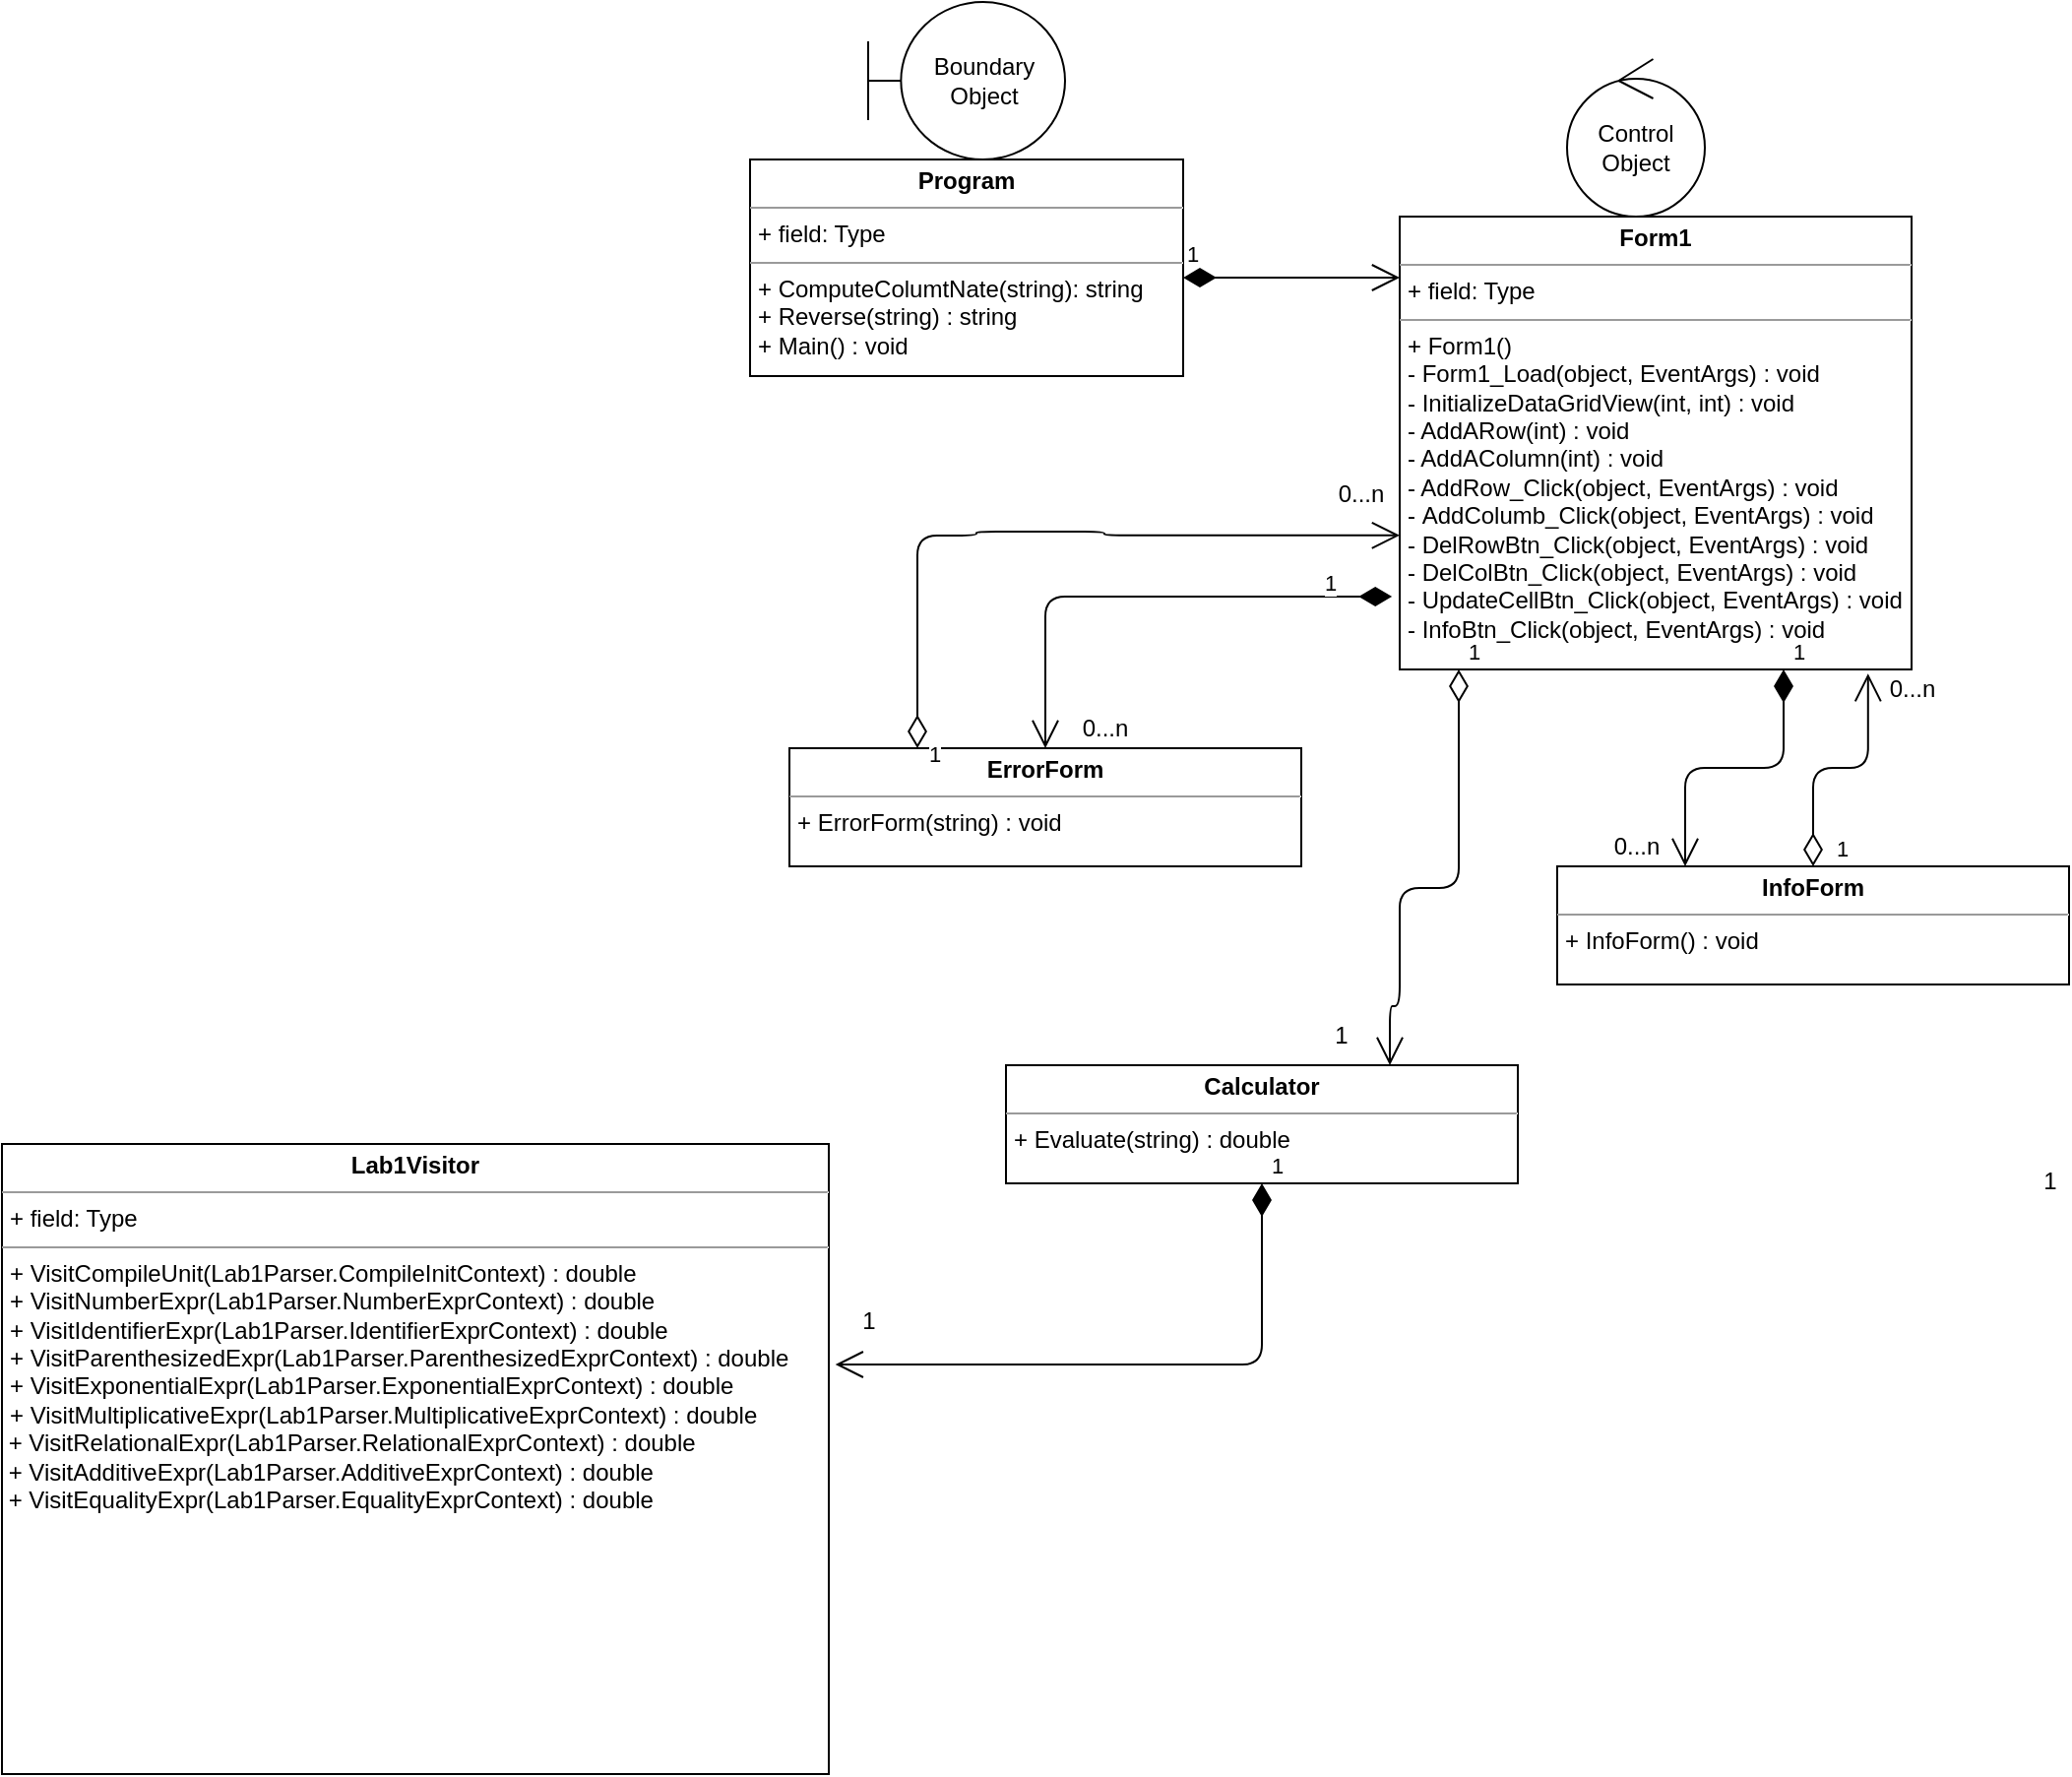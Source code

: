 <mxfile version="13.7.4" type="github">
  <diagram id="C5RBs43oDa-KdzZeNtuy" name="Page-1">
    <mxGraphModel dx="2698" dy="911" grid="1" gridSize="10" guides="1" tooltips="1" connect="1" arrows="1" fold="1" page="1" pageScale="1" pageWidth="827" pageHeight="1169" math="0" shadow="0">
      <root>
        <mxCell id="WIyWlLk6GJQsqaUBKTNV-0" />
        <mxCell id="WIyWlLk6GJQsqaUBKTNV-1" parent="WIyWlLk6GJQsqaUBKTNV-0" />
        <mxCell id="EiC5z9EAIgZ3hvvaGwU--0" value="&lt;p style=&quot;margin: 0px ; margin-top: 4px ; text-align: center&quot;&gt;&lt;b&gt;Program&lt;/b&gt;&lt;/p&gt;&lt;hr size=&quot;1&quot;&gt;&lt;p style=&quot;margin: 0px ; margin-left: 4px&quot;&gt;+ field: Type&lt;/p&gt;&lt;hr size=&quot;1&quot;&gt;&lt;p style=&quot;margin: 0px ; margin-left: 4px&quot;&gt;+ ComputeColumtNate(string): string&lt;/p&gt;&lt;p style=&quot;margin: 0px ; margin-left: 4px&quot;&gt;+ Reverse(string) : string&lt;/p&gt;&lt;p style=&quot;margin: 0px ; margin-left: 4px&quot;&gt;+ Main() : void&lt;/p&gt;" style="verticalAlign=top;align=left;overflow=fill;fontSize=12;fontFamily=Helvetica;html=1;" vertex="1" parent="WIyWlLk6GJQsqaUBKTNV-1">
          <mxGeometry x="50" y="150" width="220" height="110" as="geometry" />
        </mxCell>
        <mxCell id="EiC5z9EAIgZ3hvvaGwU--1" value="&lt;p style=&quot;margin: 0px ; margin-top: 4px ; text-align: center&quot;&gt;&lt;b&gt;Form1&lt;/b&gt;&lt;/p&gt;&lt;hr size=&quot;1&quot;&gt;&lt;p style=&quot;margin: 0px ; margin-left: 4px&quot;&gt;+ field: Type&lt;/p&gt;&lt;hr size=&quot;1&quot;&gt;&lt;p style=&quot;margin: 0px ; margin-left: 4px&quot;&gt;+ Form1()&lt;/p&gt;&lt;p style=&quot;margin: 0px ; margin-left: 4px&quot;&gt;&lt;span&gt;- Form1_Load(object, EventArgs) : void&lt;/span&gt;&lt;/p&gt;&lt;p style=&quot;margin: 0px ; margin-left: 4px&quot;&gt;- InitializeDataGridView(int, int) : void&lt;/p&gt;&lt;p style=&quot;margin: 0px ; margin-left: 4px&quot;&gt;- AddARow(int) : void&lt;/p&gt;&lt;p style=&quot;margin: 0px ; margin-left: 4px&quot;&gt;- AddAColumn(int) : void&lt;/p&gt;&lt;p style=&quot;margin: 0px ; margin-left: 4px&quot;&gt;- AddRow_Click(object, EventArgs) : void&lt;/p&gt;&lt;p style=&quot;margin: 0px ; margin-left: 4px&quot;&gt;-&amp;nbsp;&lt;span&gt;AddColumb_Click(object, EventArgs) : void&lt;/span&gt;&lt;/p&gt;&lt;div&gt;&lt;p style=&quot;margin: 0px 0px 0px 4px&quot;&gt;- DelRowBtn_Click(object, EventArgs) : void&lt;/p&gt;&lt;/div&gt;&lt;div&gt;&lt;div&gt;&lt;p style=&quot;margin: 0px 0px 0px 4px&quot;&gt;- DelColBtn_Click(object, EventArgs) : void&lt;/p&gt;&lt;div&gt;&lt;p style=&quot;margin: 0px 0px 0px 4px&quot;&gt;- UpdateCellBtn_Click(object, EventArgs) : void&lt;/p&gt;&lt;div&gt;&lt;p style=&quot;margin: 0px 0px 0px 4px&quot;&gt;- InfoBtn_Click(object, EventArgs) : void&lt;/p&gt;&lt;/div&gt;&lt;div&gt;&lt;br&gt;&lt;/div&gt;&lt;/div&gt;&lt;div&gt;&lt;br&gt;&lt;/div&gt;&lt;/div&gt;&lt;div&gt;&lt;br&gt;&lt;/div&gt;&lt;/div&gt;&lt;p style=&quot;margin: 0px ; margin-left: 4px&quot;&gt;&lt;br&gt;&lt;/p&gt;" style="verticalAlign=top;align=left;overflow=fill;fontSize=12;fontFamily=Helvetica;html=1;" vertex="1" parent="WIyWlLk6GJQsqaUBKTNV-1">
          <mxGeometry x="380" y="179" width="260" height="230" as="geometry" />
        </mxCell>
        <mxCell id="EiC5z9EAIgZ3hvvaGwU--2" value="&lt;p style=&quot;margin: 0px ; margin-top: 4px ; text-align: center&quot;&gt;&lt;b&gt;ErrorForm&lt;/b&gt;&lt;/p&gt;&lt;hr size=&quot;1&quot;&gt;&lt;p style=&quot;margin: 0px ; margin-left: 4px&quot;&gt;&lt;span&gt;+ ErrorForm(string) : void&lt;/span&gt;&lt;br&gt;&lt;/p&gt;&lt;p style=&quot;margin: 0px ; margin-left: 4px&quot;&gt;&lt;br&gt;&lt;/p&gt;&lt;div&gt;&lt;div&gt;&lt;br&gt;&lt;/div&gt;&lt;/div&gt;&lt;p style=&quot;margin: 0px ; margin-left: 4px&quot;&gt;&lt;br&gt;&lt;/p&gt;" style="verticalAlign=top;align=left;overflow=fill;fontSize=12;fontFamily=Helvetica;html=1;" vertex="1" parent="WIyWlLk6GJQsqaUBKTNV-1">
          <mxGeometry x="70" y="449" width="260" height="60" as="geometry" />
        </mxCell>
        <mxCell id="EiC5z9EAIgZ3hvvaGwU--3" value="&lt;p style=&quot;margin: 0px ; margin-top: 4px ; text-align: center&quot;&gt;&lt;b&gt;InfoForm&lt;/b&gt;&lt;/p&gt;&lt;hr size=&quot;1&quot;&gt;&lt;p style=&quot;margin: 0px ; margin-left: 4px&quot;&gt;&lt;span&gt;+ InfoForm() : void&lt;/span&gt;&lt;/p&gt;&lt;div&gt;&lt;div&gt;&lt;br&gt;&lt;/div&gt;&lt;/div&gt;&lt;p style=&quot;margin: 0px ; margin-left: 4px&quot;&gt;&lt;br&gt;&lt;/p&gt;" style="verticalAlign=top;align=left;overflow=fill;fontSize=12;fontFamily=Helvetica;html=1;" vertex="1" parent="WIyWlLk6GJQsqaUBKTNV-1">
          <mxGeometry x="460" y="509" width="260" height="60" as="geometry" />
        </mxCell>
        <mxCell id="EiC5z9EAIgZ3hvvaGwU--4" value="&lt;p style=&quot;margin: 0px ; margin-top: 4px ; text-align: center&quot;&gt;&lt;b&gt;Calculator&lt;/b&gt;&lt;/p&gt;&lt;hr size=&quot;1&quot;&gt;&lt;p style=&quot;margin: 0px ; margin-left: 4px&quot;&gt;&lt;span&gt;+ Evaluate(string) : double&lt;/span&gt;&lt;/p&gt;&lt;div&gt;&lt;div&gt;&lt;br&gt;&lt;/div&gt;&lt;/div&gt;&lt;p style=&quot;margin: 0px ; margin-left: 4px&quot;&gt;&lt;br&gt;&lt;/p&gt;" style="verticalAlign=top;align=left;overflow=fill;fontSize=12;fontFamily=Helvetica;html=1;" vertex="1" parent="WIyWlLk6GJQsqaUBKTNV-1">
          <mxGeometry x="180" y="610" width="260" height="60" as="geometry" />
        </mxCell>
        <mxCell id="EiC5z9EAIgZ3hvvaGwU--6" value="&lt;p style=&quot;margin: 0px ; margin-top: 4px ; text-align: center&quot;&gt;&lt;b&gt;Lab1Visitor&lt;/b&gt;&lt;/p&gt;&lt;hr size=&quot;1&quot;&gt;&lt;p style=&quot;margin: 0px ; margin-left: 4px&quot;&gt;+ field: Type&lt;/p&gt;&lt;hr size=&quot;1&quot;&gt;&lt;p style=&quot;margin: 0px ; margin-left: 4px&quot;&gt;+ VisitCompileUnit(Lab1Parser.CompileInitContext) : double&lt;/p&gt;&lt;p style=&quot;margin: 0px 0px 0px 4px&quot;&gt;+ VisitNumberExpr(Lab1Parser.NumberExprContext) : double&lt;/p&gt;&lt;p style=&quot;margin: 0px 0px 0px 4px&quot;&gt;+ VisitIdentifierExpr(Lab1Parser.IdentifierExprContext) : double&lt;/p&gt;&lt;p style=&quot;margin: 0px 0px 0px 4px&quot;&gt;+ VisitParenthesizedExpr(Lab1Parser.ParenthesizedExprContext) : double&lt;/p&gt;&lt;p style=&quot;margin: 0px 0px 0px 4px&quot;&gt;+ VisitExponentialExpr(Lab1Parser.ExponentialExprContext) : double&lt;/p&gt;&lt;p style=&quot;margin: 0px 0px 0px 4px&quot;&gt;+ VisitMultiplicativeExpr(Lab1Parser.MultiplicativeExprContext) : double&lt;/p&gt;&amp;nbsp;+ VisitRelationalExpr(Lab1Parser.RelationalExprContext) : double&lt;br class=&quot;Apple-interchange-newline&quot;&gt;&amp;nbsp;+ VisitAdditiveExpr(Lab1Parser.AdditiveExprContext) : double&lt;br&gt;&amp;nbsp;+ VisitEqualityExpr(Lab1Parser.EqualityExprContext) : double&lt;br&gt;&lt;div&gt;&lt;br&gt;&lt;/div&gt;&lt;div&gt;&lt;br&gt;&lt;/div&gt;&lt;div&gt;&lt;br&gt;&lt;/div&gt;&lt;div&gt;&lt;br&gt;&lt;/div&gt;" style="verticalAlign=top;align=left;overflow=fill;fontSize=12;fontFamily=Helvetica;html=1;" vertex="1" parent="WIyWlLk6GJQsqaUBKTNV-1">
          <mxGeometry x="-330" y="650" width="420" height="320" as="geometry" />
        </mxCell>
        <mxCell id="EiC5z9EAIgZ3hvvaGwU--7" value="1" style="endArrow=open;html=1;endSize=12;startArrow=diamondThin;startSize=14;startFill=1;edgeStyle=orthogonalEdgeStyle;align=left;verticalAlign=bottom;exitX=-0.015;exitY=0.839;exitDx=0;exitDy=0;exitPerimeter=0;" edge="1" parent="WIyWlLk6GJQsqaUBKTNV-1" source="EiC5z9EAIgZ3hvvaGwU--1" target="EiC5z9EAIgZ3hvvaGwU--2">
          <mxGeometry x="0.408" y="140" relative="1" as="geometry">
            <mxPoint x="290" y="369" as="sourcePoint" />
            <mxPoint x="310" y="455" as="targetPoint" />
            <mxPoint as="offset" />
          </mxGeometry>
        </mxCell>
        <mxCell id="EiC5z9EAIgZ3hvvaGwU--10" value="0...n" style="text;html=1;align=center;verticalAlign=middle;resizable=0;points=[];autosize=1;" vertex="1" parent="WIyWlLk6GJQsqaUBKTNV-1">
          <mxGeometry x="210" y="429" width="40" height="20" as="geometry" />
        </mxCell>
        <mxCell id="EiC5z9EAIgZ3hvvaGwU--11" value="1" style="endArrow=open;html=1;endSize=12;startArrow=diamondThin;startSize=14;startFill=0;edgeStyle=orthogonalEdgeStyle;align=left;verticalAlign=bottom;entryX=0;entryY=0.704;entryDx=0;entryDy=0;entryPerimeter=0;exitX=0.25;exitY=0;exitDx=0;exitDy=0;" edge="1" parent="WIyWlLk6GJQsqaUBKTNV-1" source="EiC5z9EAIgZ3hvvaGwU--2" target="EiC5z9EAIgZ3hvvaGwU--1">
          <mxGeometry x="-0.288" y="-121" relative="1" as="geometry">
            <mxPoint x="130" y="380" as="sourcePoint" />
            <mxPoint x="350" y="341" as="targetPoint" />
            <Array as="points">
              <mxPoint x="135" y="341" />
              <mxPoint x="165" y="341" />
              <mxPoint x="165" y="339" />
              <mxPoint x="230" y="339" />
              <mxPoint x="230" y="341" />
            </Array>
            <mxPoint x="-15" y="-1" as="offset" />
          </mxGeometry>
        </mxCell>
        <mxCell id="EiC5z9EAIgZ3hvvaGwU--12" value="0...n" style="text;html=1;align=center;verticalAlign=middle;resizable=0;points=[];autosize=1;" vertex="1" parent="WIyWlLk6GJQsqaUBKTNV-1">
          <mxGeometry x="340" y="310" width="40" height="20" as="geometry" />
        </mxCell>
        <mxCell id="EiC5z9EAIgZ3hvvaGwU--13" value="1" style="text;html=1;align=center;verticalAlign=middle;resizable=0;points=[];autosize=1;" vertex="1" parent="WIyWlLk6GJQsqaUBKTNV-1">
          <mxGeometry x="700" y="659" width="20" height="20" as="geometry" />
        </mxCell>
        <mxCell id="EiC5z9EAIgZ3hvvaGwU--14" value="1" style="endArrow=open;html=1;endSize=12;startArrow=diamondThin;startSize=14;startFill=1;edgeStyle=orthogonalEdgeStyle;align=left;verticalAlign=bottom;exitX=0.75;exitY=1;exitDx=0;exitDy=0;entryX=0.25;entryY=0;entryDx=0;entryDy=0;" edge="1" parent="WIyWlLk6GJQsqaUBKTNV-1" source="EiC5z9EAIgZ3hvvaGwU--1" target="EiC5z9EAIgZ3hvvaGwU--3">
          <mxGeometry x="-1" y="3" relative="1" as="geometry">
            <mxPoint x="640.0" y="499" as="sourcePoint" />
            <mxPoint x="540" y="459" as="targetPoint" />
          </mxGeometry>
        </mxCell>
        <mxCell id="EiC5z9EAIgZ3hvvaGwU--16" value="1" style="endArrow=open;html=1;endSize=12;startArrow=diamondThin;startSize=14;startFill=0;edgeStyle=orthogonalEdgeStyle;align=left;verticalAlign=bottom;entryX=0.915;entryY=1.009;entryDx=0;entryDy=0;entryPerimeter=0;" edge="1" parent="WIyWlLk6GJQsqaUBKTNV-1" source="EiC5z9EAIgZ3hvvaGwU--3" target="EiC5z9EAIgZ3hvvaGwU--1">
          <mxGeometry x="-0.046" y="-50" relative="1" as="geometry">
            <mxPoint x="380" y="359" as="sourcePoint" />
            <mxPoint x="540" y="359" as="targetPoint" />
            <mxPoint as="offset" />
          </mxGeometry>
        </mxCell>
        <mxCell id="EiC5z9EAIgZ3hvvaGwU--17" value="0...n" style="text;html=1;align=center;verticalAlign=middle;resizable=0;points=[];autosize=1;" vertex="1" parent="WIyWlLk6GJQsqaUBKTNV-1">
          <mxGeometry x="620" y="409" width="40" height="20" as="geometry" />
        </mxCell>
        <mxCell id="EiC5z9EAIgZ3hvvaGwU--18" value="0...n" style="text;html=1;align=center;verticalAlign=middle;resizable=0;points=[];autosize=1;" vertex="1" parent="WIyWlLk6GJQsqaUBKTNV-1">
          <mxGeometry x="480" y="489" width="40" height="20" as="geometry" />
        </mxCell>
        <mxCell id="EiC5z9EAIgZ3hvvaGwU--19" value="Control Object" style="ellipse;shape=umlControl;whiteSpace=wrap;html=1;" vertex="1" parent="WIyWlLk6GJQsqaUBKTNV-1">
          <mxGeometry x="465" y="99" width="70" height="80" as="geometry" />
        </mxCell>
        <mxCell id="EiC5z9EAIgZ3hvvaGwU--20" value="Boundary Object" style="shape=umlBoundary;whiteSpace=wrap;html=1;" vertex="1" parent="WIyWlLk6GJQsqaUBKTNV-1">
          <mxGeometry x="110" y="70" width="100" height="80" as="geometry" />
        </mxCell>
        <mxCell id="EiC5z9EAIgZ3hvvaGwU--21" value="1" style="endArrow=open;html=1;endSize=12;startArrow=diamondThin;startSize=14;startFill=0;edgeStyle=orthogonalEdgeStyle;align=left;verticalAlign=bottom;entryX=0.75;entryY=0;entryDx=0;entryDy=0;" edge="1" parent="WIyWlLk6GJQsqaUBKTNV-1" source="EiC5z9EAIgZ3hvvaGwU--1" target="EiC5z9EAIgZ3hvvaGwU--4">
          <mxGeometry x="-1" y="3" relative="1" as="geometry">
            <mxPoint x="380" y="460" as="sourcePoint" />
            <mxPoint x="460" y="600" as="targetPoint" />
            <Array as="points">
              <mxPoint x="410" y="520" />
              <mxPoint x="380" y="520" />
              <mxPoint x="380" y="580" />
              <mxPoint x="375" y="580" />
            </Array>
          </mxGeometry>
        </mxCell>
        <mxCell id="EiC5z9EAIgZ3hvvaGwU--23" value="1" style="endArrow=open;html=1;endSize=12;startArrow=diamondThin;startSize=14;startFill=1;edgeStyle=orthogonalEdgeStyle;align=left;verticalAlign=bottom;exitX=0.5;exitY=1;exitDx=0;exitDy=0;entryX=1.008;entryY=0.35;entryDx=0;entryDy=0;entryPerimeter=0;" edge="1" parent="WIyWlLk6GJQsqaUBKTNV-1" source="EiC5z9EAIgZ3hvvaGwU--4" target="EiC5z9EAIgZ3hvvaGwU--6">
          <mxGeometry x="-1" y="3" relative="1" as="geometry">
            <mxPoint x="220" y="720" as="sourcePoint" />
            <mxPoint x="70" y="800" as="targetPoint" />
          </mxGeometry>
        </mxCell>
        <mxCell id="EiC5z9EAIgZ3hvvaGwU--24" value="1" style="endArrow=open;html=1;endSize=12;startArrow=diamondThin;startSize=14;startFill=1;edgeStyle=orthogonalEdgeStyle;align=left;verticalAlign=bottom;" edge="1" parent="WIyWlLk6GJQsqaUBKTNV-1">
          <mxGeometry x="-1" y="3" relative="1" as="geometry">
            <mxPoint x="270" y="210" as="sourcePoint" />
            <mxPoint x="380" y="210" as="targetPoint" />
          </mxGeometry>
        </mxCell>
        <mxCell id="EiC5z9EAIgZ3hvvaGwU--25" value="1" style="text;html=1;align=center;verticalAlign=middle;resizable=0;points=[];autosize=1;" vertex="1" parent="WIyWlLk6GJQsqaUBKTNV-1">
          <mxGeometry x="100" y="730" width="20" height="20" as="geometry" />
        </mxCell>
        <mxCell id="EiC5z9EAIgZ3hvvaGwU--26" value="1" style="text;html=1;align=center;verticalAlign=middle;resizable=0;points=[];autosize=1;" vertex="1" parent="WIyWlLk6GJQsqaUBKTNV-1">
          <mxGeometry x="340" y="585" width="20" height="20" as="geometry" />
        </mxCell>
      </root>
    </mxGraphModel>
  </diagram>
</mxfile>
